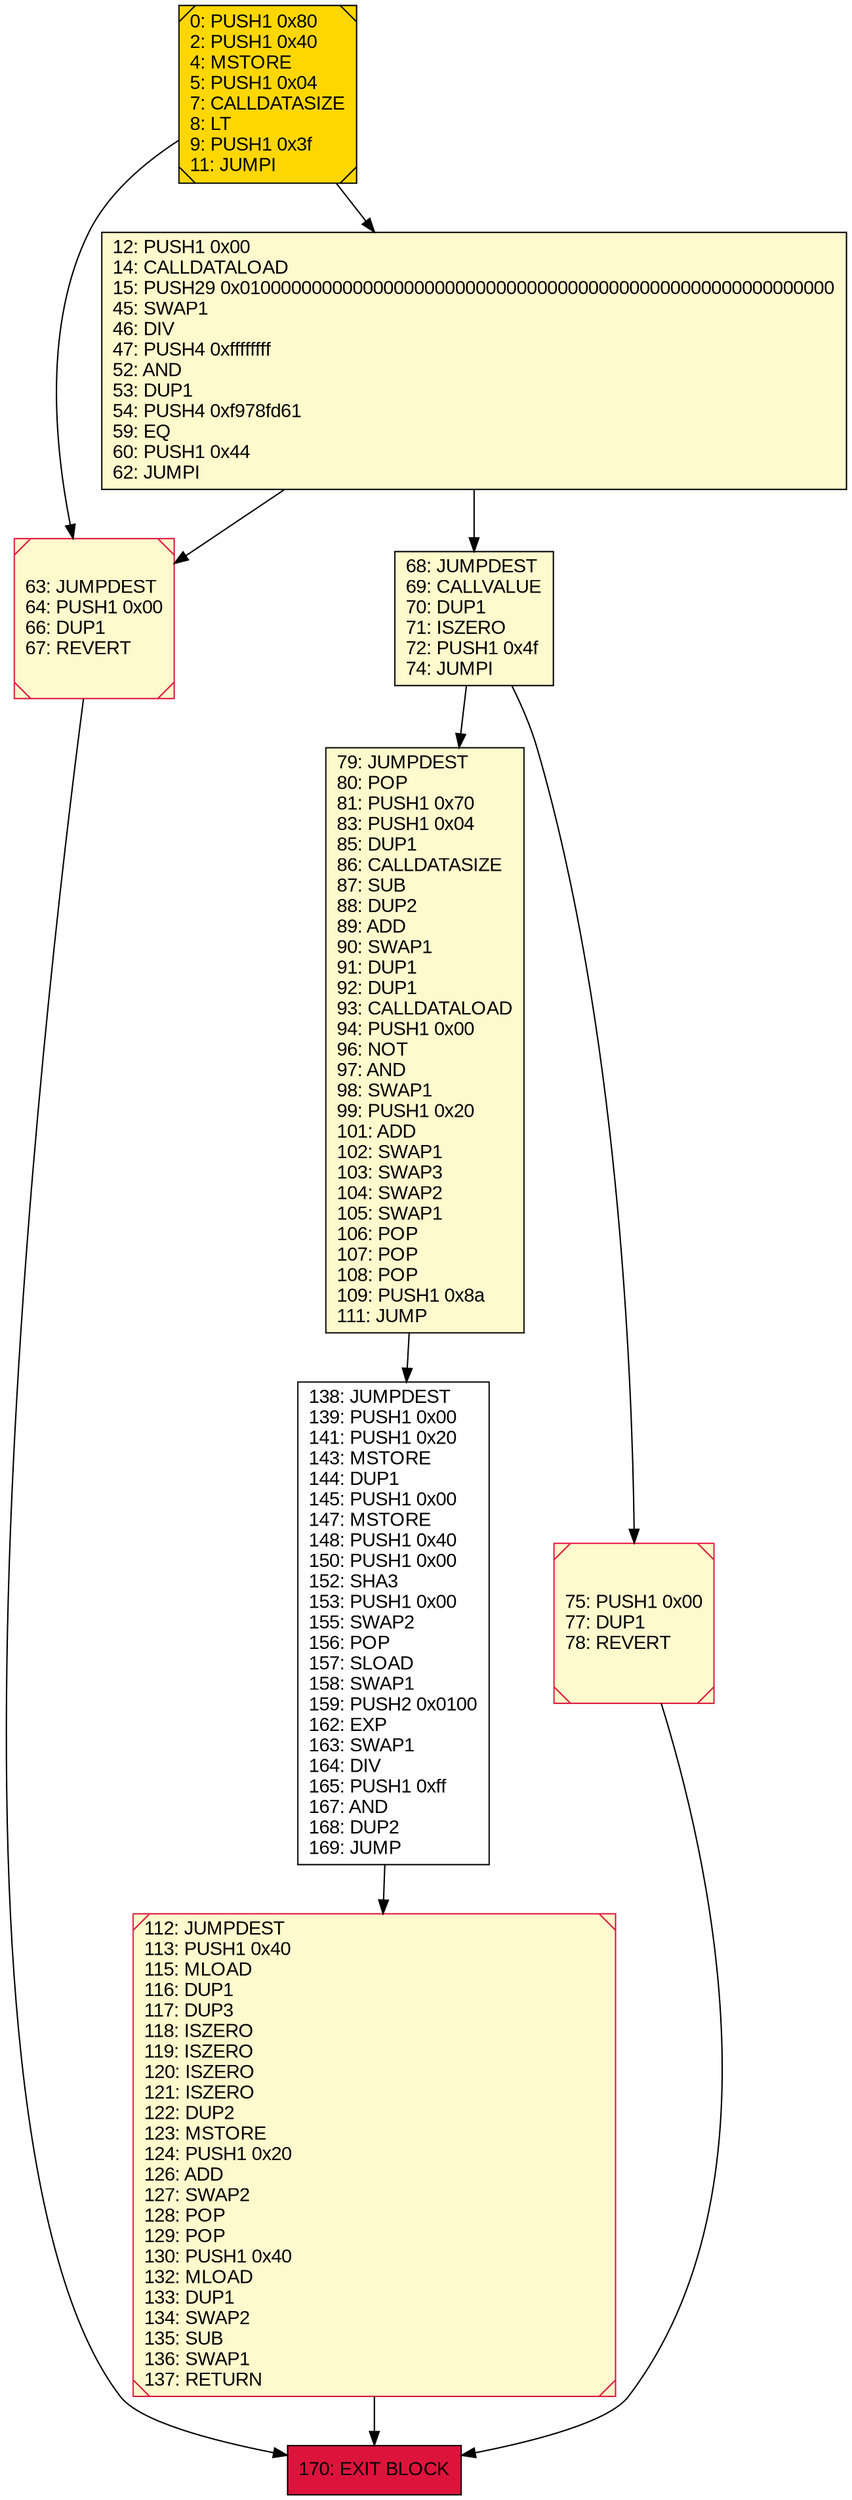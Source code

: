 digraph G {
bgcolor=transparent rankdir=UD;
node [shape=box style=filled color=black fillcolor=white fontname=arial fontcolor=black];
0 [label="0: PUSH1 0x80\l2: PUSH1 0x40\l4: MSTORE\l5: PUSH1 0x04\l7: CALLDATASIZE\l8: LT\l9: PUSH1 0x3f\l11: JUMPI\l" fillcolor=lemonchiffon shape=Msquare fillcolor=gold ];
68 [label="68: JUMPDEST\l69: CALLVALUE\l70: DUP1\l71: ISZERO\l72: PUSH1 0x4f\l74: JUMPI\l" fillcolor=lemonchiffon ];
79 [label="79: JUMPDEST\l80: POP\l81: PUSH1 0x70\l83: PUSH1 0x04\l85: DUP1\l86: CALLDATASIZE\l87: SUB\l88: DUP2\l89: ADD\l90: SWAP1\l91: DUP1\l92: DUP1\l93: CALLDATALOAD\l94: PUSH1 0x00\l96: NOT\l97: AND\l98: SWAP1\l99: PUSH1 0x20\l101: ADD\l102: SWAP1\l103: SWAP3\l104: SWAP2\l105: SWAP1\l106: POP\l107: POP\l108: POP\l109: PUSH1 0x8a\l111: JUMP\l" fillcolor=lemonchiffon ];
63 [label="63: JUMPDEST\l64: PUSH1 0x00\l66: DUP1\l67: REVERT\l" fillcolor=lemonchiffon shape=Msquare color=crimson ];
170 [label="170: EXIT BLOCK\l" fillcolor=crimson ];
75 [label="75: PUSH1 0x00\l77: DUP1\l78: REVERT\l" fillcolor=lemonchiffon shape=Msquare color=crimson ];
112 [label="112: JUMPDEST\l113: PUSH1 0x40\l115: MLOAD\l116: DUP1\l117: DUP3\l118: ISZERO\l119: ISZERO\l120: ISZERO\l121: ISZERO\l122: DUP2\l123: MSTORE\l124: PUSH1 0x20\l126: ADD\l127: SWAP2\l128: POP\l129: POP\l130: PUSH1 0x40\l132: MLOAD\l133: DUP1\l134: SWAP2\l135: SUB\l136: SWAP1\l137: RETURN\l" fillcolor=lemonchiffon shape=Msquare color=crimson ];
12 [label="12: PUSH1 0x00\l14: CALLDATALOAD\l15: PUSH29 0x0100000000000000000000000000000000000000000000000000000000\l45: SWAP1\l46: DIV\l47: PUSH4 0xffffffff\l52: AND\l53: DUP1\l54: PUSH4 0xf978fd61\l59: EQ\l60: PUSH1 0x44\l62: JUMPI\l" fillcolor=lemonchiffon ];
138 [label="138: JUMPDEST\l139: PUSH1 0x00\l141: PUSH1 0x20\l143: MSTORE\l144: DUP1\l145: PUSH1 0x00\l147: MSTORE\l148: PUSH1 0x40\l150: PUSH1 0x00\l152: SHA3\l153: PUSH1 0x00\l155: SWAP2\l156: POP\l157: SLOAD\l158: SWAP1\l159: PUSH2 0x0100\l162: EXP\l163: SWAP1\l164: DIV\l165: PUSH1 0xff\l167: AND\l168: DUP2\l169: JUMP\l" ];
63 -> 170;
75 -> 170;
68 -> 79;
138 -> 112;
112 -> 170;
12 -> 63;
79 -> 138;
12 -> 68;
0 -> 63;
0 -> 12;
68 -> 75;
}